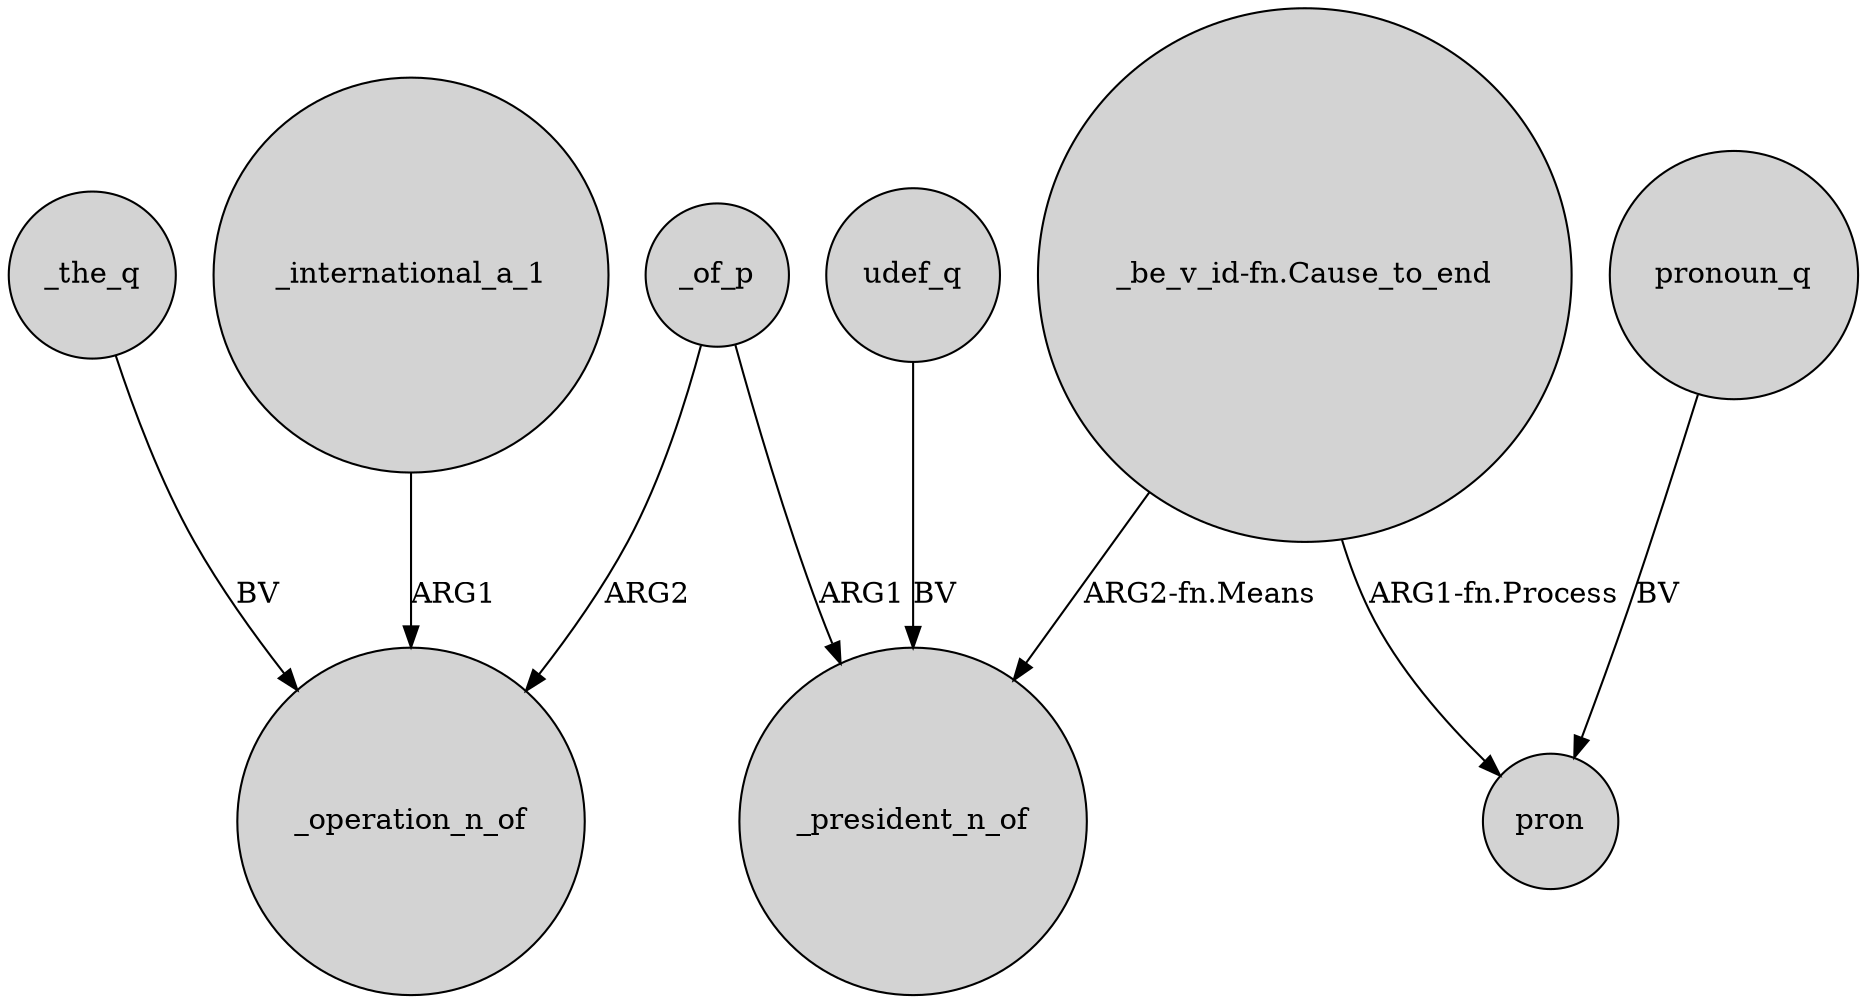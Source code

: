 digraph {
	node [shape=circle style=filled]
	_of_p -> _operation_n_of [label=ARG2]
	"_be_v_id-fn.Cause_to_end" -> _president_n_of [label="ARG2-fn.Means"]
	_the_q -> _operation_n_of [label=BV]
	udef_q -> _president_n_of [label=BV]
	pronoun_q -> pron [label=BV]
	_of_p -> _president_n_of [label=ARG1]
	"_be_v_id-fn.Cause_to_end" -> pron [label="ARG1-fn.Process"]
	_international_a_1 -> _operation_n_of [label=ARG1]
}
